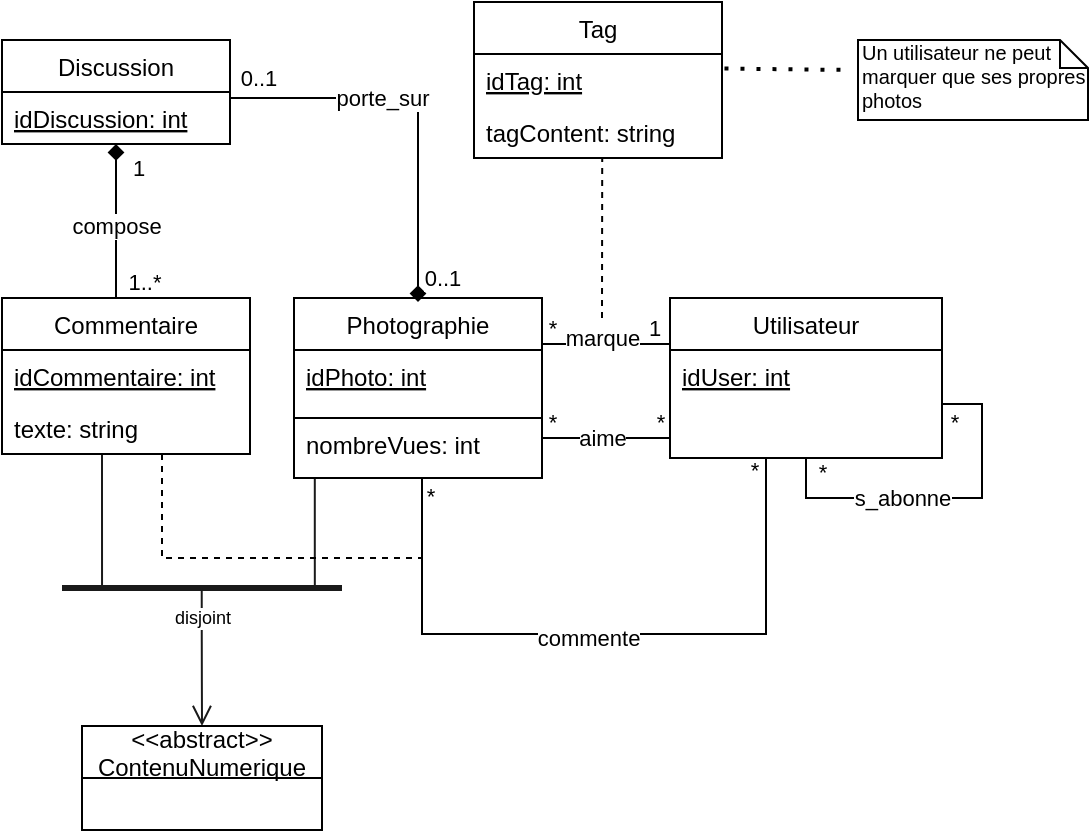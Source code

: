 <mxfile version="13.6.2" type="device"><diagram id="Ixzr-Ra1_6WMz24URvi_" name="Page-1"><mxGraphModel dx="434" dy="338" grid="1" gridSize="10" guides="1" tooltips="1" connect="1" arrows="1" fold="1" page="1" pageScale="1" pageWidth="1169" pageHeight="827" math="0" shadow="0"><root><mxCell id="0"/><mxCell id="1" parent="0"/><mxCell id="TZ5yOEpKgbxzlREyaMn_-51" style="edgeStyle=orthogonalEdgeStyle;rounded=0;orthogonalLoop=1;jettySize=auto;html=1;endArrow=none;endFill=0;" parent="1" edge="1"><mxGeometry relative="1" as="geometry"><mxPoint x="572" y="280" as="sourcePoint"/><mxPoint x="400" y="290" as="targetPoint"/><Array as="points"><mxPoint x="572" y="368"/><mxPoint x="400" y="368"/></Array></mxGeometry></mxCell><mxCell id="TZ5yOEpKgbxzlREyaMn_-52" value="commente" style="edgeLabel;html=1;align=center;verticalAlign=middle;resizable=0;points=[];" parent="TZ5yOEpKgbxzlREyaMn_-51" vertex="1" connectable="0"><mxGeometry x="0.084" relative="1" as="geometry"><mxPoint x="5.33" y="1.97" as="offset"/></mxGeometry></mxCell><mxCell id="TZ5yOEpKgbxzlREyaMn_-53" value="*" style="edgeLabel;html=1;align=center;verticalAlign=middle;resizable=0;points=[];" parent="TZ5yOEpKgbxzlREyaMn_-51" vertex="1" connectable="0"><mxGeometry x="-0.917" y="-1" relative="1" as="geometry"><mxPoint x="-5.03" y="-8" as="offset"/></mxGeometry></mxCell><mxCell id="TZ5yOEpKgbxzlREyaMn_-54" value="*" style="edgeLabel;html=1;align=center;verticalAlign=middle;resizable=0;points=[];" parent="TZ5yOEpKgbxzlREyaMn_-51" vertex="1" connectable="0"><mxGeometry x="0.909" y="1" relative="1" as="geometry"><mxPoint x="5" y="-7.21" as="offset"/></mxGeometry></mxCell><mxCell id="TZ5yOEpKgbxzlREyaMn_-5" value="Utilisateur" style="swimlane;fontStyle=0;childLayout=stackLayout;horizontal=1;startSize=26;fillColor=none;horizontalStack=0;resizeParent=1;resizeParentMax=0;resizeLast=0;collapsible=1;marginBottom=0;" parent="1" vertex="1"><mxGeometry x="524" y="200" width="136" height="80" as="geometry"/></mxCell><mxCell id="TZ5yOEpKgbxzlREyaMn_-6" value="idUser: int" style="text;strokeColor=none;fillColor=none;align=left;verticalAlign=top;spacingLeft=4;spacingRight=4;overflow=hidden;rotatable=0;points=[[0,0.5],[1,0.5]];portConstraint=eastwest;fontStyle=4" parent="TZ5yOEpKgbxzlREyaMn_-5" vertex="1"><mxGeometry y="26" width="136" height="54" as="geometry"/></mxCell><mxCell id="TZ5yOEpKgbxzlREyaMn_-40" style="edgeStyle=orthogonalEdgeStyle;rounded=0;orthogonalLoop=1;jettySize=auto;html=1;endArrow=none;endFill=0;" parent="TZ5yOEpKgbxzlREyaMn_-5" source="TZ5yOEpKgbxzlREyaMn_-5" target="TZ5yOEpKgbxzlREyaMn_-6" edge="1"><mxGeometry relative="1" as="geometry"/></mxCell><mxCell id="TZ5yOEpKgbxzlREyaMn_-42" value="*" style="edgeLabel;html=1;align=center;verticalAlign=middle;resizable=0;points=[];" parent="TZ5yOEpKgbxzlREyaMn_-40" vertex="1" connectable="0"><mxGeometry x="-0.924" relative="1" as="geometry"><mxPoint x="8" as="offset"/></mxGeometry></mxCell><mxCell id="TZ5yOEpKgbxzlREyaMn_-43" value="*" style="edgeLabel;html=1;align=center;verticalAlign=middle;resizable=0;points=[];" parent="TZ5yOEpKgbxzlREyaMn_-40" vertex="1" connectable="0"><mxGeometry x="0.935" relative="1" as="geometry"><mxPoint y="9" as="offset"/></mxGeometry></mxCell><mxCell id="TZ5yOEpKgbxzlREyaMn_-41" value="s_abonne" style="edgeLabel;html=1;align=center;verticalAlign=middle;resizable=0;points=[];" parent="TZ5yOEpKgbxzlREyaMn_-40" vertex="1" connectable="0"><mxGeometry x="-0.07" relative="1" as="geometry"><mxPoint x="-13.33" y="-0.03" as="offset"/></mxGeometry></mxCell><mxCell id="TZ5yOEpKgbxzlREyaMn_-22" style="edgeStyle=orthogonalEdgeStyle;rounded=0;orthogonalLoop=1;jettySize=auto;html=1;entryX=0;entryY=0.5;entryDx=0;entryDy=0;endArrow=none;endFill=0;" parent="1" edge="1"><mxGeometry relative="1" as="geometry"><mxPoint x="460" y="223" as="sourcePoint"/><mxPoint x="524" y="223" as="targetPoint"/></mxGeometry></mxCell><mxCell id="TZ5yOEpKgbxzlREyaMn_-24" value="marque" style="edgeLabel;html=1;align=center;verticalAlign=middle;resizable=0;points=[];" parent="TZ5yOEpKgbxzlREyaMn_-22" vertex="1" connectable="0"><mxGeometry x="0.284" relative="1" as="geometry"><mxPoint x="-10.95" y="-3" as="offset"/></mxGeometry></mxCell><mxCell id="TZ5yOEpKgbxzlREyaMn_-25" value="1" style="edgeLabel;html=1;align=center;verticalAlign=middle;resizable=0;points=[];" parent="TZ5yOEpKgbxzlREyaMn_-22" vertex="1" connectable="0"><mxGeometry x="0.729" relative="1" as="geometry"><mxPoint y="-8" as="offset"/></mxGeometry></mxCell><mxCell id="TZ5yOEpKgbxzlREyaMn_-26" value="*" style="edgeLabel;html=1;align=center;verticalAlign=middle;resizable=0;points=[];" parent="TZ5yOEpKgbxzlREyaMn_-22" vertex="1" connectable="0"><mxGeometry x="-0.865" relative="1" as="geometry"><mxPoint x="0.67" y="-8" as="offset"/></mxGeometry></mxCell><mxCell id="TZ5yOEpKgbxzlREyaMn_-23" style="edgeStyle=orthogonalEdgeStyle;rounded=0;orthogonalLoop=1;jettySize=auto;html=1;entryX=0;entryY=0.5;entryDx=0;entryDy=0;endArrow=none;endFill=0;" parent="1" edge="1"><mxGeometry relative="1" as="geometry"><mxPoint x="460" y="270" as="sourcePoint"/><mxPoint x="524" y="270" as="targetPoint"/></mxGeometry></mxCell><mxCell id="TZ5yOEpKgbxzlREyaMn_-27" value="aime" style="edgeLabel;html=1;align=center;verticalAlign=middle;resizable=0;points=[];" parent="TZ5yOEpKgbxzlREyaMn_-23" vertex="1" connectable="0"><mxGeometry x="-0.299" relative="1" as="geometry"><mxPoint x="7.71" as="offset"/></mxGeometry></mxCell><mxCell id="TZ5yOEpKgbxzlREyaMn_-28" value="*" style="edgeLabel;html=1;align=center;verticalAlign=middle;resizable=0;points=[];" parent="TZ5yOEpKgbxzlREyaMn_-23" vertex="1" connectable="0"><mxGeometry x="-0.835" y="1" relative="1" as="geometry"><mxPoint x="-1" y="-7" as="offset"/></mxGeometry></mxCell><mxCell id="TZ5yOEpKgbxzlREyaMn_-29" value="*" style="edgeLabel;html=1;align=center;verticalAlign=middle;resizable=0;points=[];" parent="TZ5yOEpKgbxzlREyaMn_-23" vertex="1" connectable="0"><mxGeometry x="0.823" y="1" relative="1" as="geometry"><mxPoint y="-7" as="offset"/></mxGeometry></mxCell><mxCell id="TZ5yOEpKgbxzlREyaMn_-85" style="edgeStyle=orthogonalEdgeStyle;rounded=0;orthogonalLoop=1;jettySize=auto;html=1;entryX=0.903;entryY=0.414;entryDx=0;entryDy=0;entryPerimeter=0;startArrow=none;startFill=0;endArrow=none;endFill=0;strokeColor=#1A1A1A;" parent="1" source="TZ5yOEpKgbxzlREyaMn_-1" target="TZ5yOEpKgbxzlREyaMn_-82" edge="1"><mxGeometry relative="1" as="geometry"><Array as="points"><mxPoint x="346" y="320"/></Array></mxGeometry></mxCell><mxCell id="TZ5yOEpKgbxzlREyaMn_-1" value="Photographie" style="swimlane;fontStyle=0;childLayout=stackLayout;horizontal=1;startSize=26;fillColor=none;horizontalStack=0;resizeParent=1;resizeParentMax=0;resizeLast=0;collapsible=1;marginBottom=0;" parent="1" vertex="1"><mxGeometry x="336" y="200" width="124" height="90" as="geometry"/></mxCell><mxCell id="TZ5yOEpKgbxzlREyaMn_-2" value="idPhoto: int" style="text;fillColor=none;align=left;verticalAlign=top;spacingLeft=4;spacingRight=4;overflow=hidden;rotatable=0;points=[[0,0.5],[1,0.5]];portConstraint=eastwest;fontStyle=4;strokeColor=#000000;" parent="TZ5yOEpKgbxzlREyaMn_-1" vertex="1"><mxGeometry y="26" width="124" height="34" as="geometry"/></mxCell><mxCell id="TZ5yOEpKgbxzlREyaMn_-46" value="nombreVues: int" style="text;strokeColor=none;fillColor=none;align=left;verticalAlign=top;spacingLeft=4;spacingRight=4;overflow=hidden;rotatable=0;points=[[0,0.5],[1,0.5]];portConstraint=eastwest;fontStyle=0" parent="TZ5yOEpKgbxzlREyaMn_-1" vertex="1"><mxGeometry y="60" width="124" height="30" as="geometry"/></mxCell><mxCell id="TZ5yOEpKgbxzlREyaMn_-19" value="" style="endArrow=none;dashed=1;html=1;entryX=0.517;entryY=1.008;entryDx=0;entryDy=0;entryPerimeter=0;" parent="1" target="TZ5yOEpKgbxzlREyaMn_-10" edge="1"><mxGeometry width="50" height="50" relative="1" as="geometry"><mxPoint x="490" y="210" as="sourcePoint"/><mxPoint x="491.824" y="138.13" as="targetPoint"/></mxGeometry></mxCell><mxCell id="TZ5yOEpKgbxzlREyaMn_-48" value="&lt;font color=&quot;#000000&quot; style=&quot;font-size: 10px&quot;&gt;Un utilisateur ne peut marquer que ses propres photos&lt;br style=&quot;font-size: 10px&quot;&gt;&lt;/font&gt;" style="shape=note;whiteSpace=wrap;html=1;size=14;verticalAlign=top;align=left;spacingTop=-6;labelBackgroundColor=none;strokeColor=#000000;strokeWidth=1;fontColor=#FF33FF;fontSize=10;" parent="1" vertex="1"><mxGeometry x="618" y="71" width="115" height="40" as="geometry"/></mxCell><mxCell id="TZ5yOEpKgbxzlREyaMn_-49" value="" style="endArrow=none;dashed=1;html=1;dashPattern=1 3;strokeWidth=2;exitX=1.01;exitY=0.28;exitDx=0;exitDy=0;exitPerimeter=0;" parent="1" source="TZ5yOEpKgbxzlREyaMn_-8" edge="1"><mxGeometry width="50" height="50" relative="1" as="geometry"><mxPoint x="558" y="52" as="sourcePoint"/><mxPoint x="615" y="86" as="targetPoint"/></mxGeometry></mxCell><mxCell id="TZ5yOEpKgbxzlREyaMn_-58" style="edgeStyle=orthogonalEdgeStyle;rounded=0;orthogonalLoop=1;jettySize=auto;html=1;endArrow=none;endFill=0;dashed=1;" parent="1" source="TZ5yOEpKgbxzlREyaMn_-55" edge="1"><mxGeometry relative="1" as="geometry"><mxPoint x="400" y="331" as="targetPoint"/><mxPoint x="270" y="331" as="sourcePoint"/><Array as="points"><mxPoint x="270" y="330"/><mxPoint x="400" y="330"/></Array></mxGeometry></mxCell><mxCell id="TZ5yOEpKgbxzlREyaMn_-62" style="edgeStyle=orthogonalEdgeStyle;rounded=0;orthogonalLoop=1;jettySize=auto;html=1;endArrow=diamond;endFill=1;" parent="1" edge="1"><mxGeometry relative="1" as="geometry"><mxPoint x="304" y="91" as="sourcePoint"/><mxPoint x="398" y="202" as="targetPoint"/><Array as="points"><mxPoint x="304" y="100"/><mxPoint x="398" y="100"/></Array></mxGeometry></mxCell><mxCell id="TZ5yOEpKgbxzlREyaMn_-64" value="0..1" style="edgeLabel;html=1;align=center;verticalAlign=middle;resizable=0;points=[];" parent="TZ5yOEpKgbxzlREyaMn_-62" vertex="1" connectable="0"><mxGeometry x="0.703" y="-2" relative="1" as="geometry"><mxPoint x="13.99" y="18.17" as="offset"/></mxGeometry></mxCell><mxCell id="TZ5yOEpKgbxzlREyaMn_-65" value="porte_sur" style="edgeLabel;html=1;align=center;verticalAlign=middle;resizable=0;points=[];" parent="TZ5yOEpKgbxzlREyaMn_-62" vertex="1" connectable="0"><mxGeometry x="-0.232" y="1" relative="1" as="geometry"><mxPoint x="6.14" y="0.97" as="offset"/></mxGeometry></mxCell><mxCell id="TZ5yOEpKgbxzlREyaMn_-66" value="0..1" style="edgeLabel;html=1;align=center;verticalAlign=middle;resizable=0;points=[];" parent="TZ5yOEpKgbxzlREyaMn_-62" vertex="1" connectable="0"><mxGeometry x="-0.739" y="1" relative="1" as="geometry"><mxPoint x="-3.93" y="-9" as="offset"/></mxGeometry></mxCell><mxCell id="TZ5yOEpKgbxzlREyaMn_-63" style="edgeStyle=orthogonalEdgeStyle;rounded=0;orthogonalLoop=1;jettySize=auto;html=1;entryX=0.5;entryY=0;entryDx=0;entryDy=0;endArrow=none;endFill=0;startArrow=diamond;startFill=1;" parent="1" source="TZ5yOEpKgbxzlREyaMn_-59" target="TZ5yOEpKgbxzlREyaMn_-55" edge="1"><mxGeometry relative="1" as="geometry"><Array as="points"><mxPoint x="247" y="200"/></Array></mxGeometry></mxCell><mxCell id="TZ5yOEpKgbxzlREyaMn_-68" value="1" style="edgeLabel;html=1;align=center;verticalAlign=middle;resizable=0;points=[];" parent="TZ5yOEpKgbxzlREyaMn_-63" vertex="1" connectable="0"><mxGeometry x="-0.656" relative="1" as="geometry"><mxPoint x="11" y="-2.57" as="offset"/></mxGeometry></mxCell><mxCell id="TZ5yOEpKgbxzlREyaMn_-69" value="1..*" style="edgeLabel;html=1;align=center;verticalAlign=middle;resizable=0;points=[];" parent="TZ5yOEpKgbxzlREyaMn_-63" vertex="1" connectable="0"><mxGeometry x="0.687" y="-1" relative="1" as="geometry"><mxPoint x="15" as="offset"/></mxGeometry></mxCell><mxCell id="TZ5yOEpKgbxzlREyaMn_-70" value="compose" style="edgeLabel;html=1;align=center;verticalAlign=middle;resizable=0;points=[];" parent="TZ5yOEpKgbxzlREyaMn_-63" vertex="1" connectable="0"><mxGeometry x="-0.208" relative="1" as="geometry"><mxPoint y="7.86" as="offset"/></mxGeometry></mxCell><mxCell id="TZ5yOEpKgbxzlREyaMn_-84" style="edgeStyle=orthogonalEdgeStyle;rounded=0;orthogonalLoop=1;jettySize=auto;html=1;startArrow=none;startFill=0;endArrow=none;endFill=0;strokeColor=#1A1A1A;entryX=0.143;entryY=0.5;entryDx=0;entryDy=0;entryPerimeter=0;" parent="1" source="TZ5yOEpKgbxzlREyaMn_-55" target="TZ5yOEpKgbxzlREyaMn_-82" edge="1"><mxGeometry relative="1" as="geometry"><Array as="points"><mxPoint x="240" y="290"/><mxPoint x="240" y="290"/></Array></mxGeometry></mxCell><mxCell id="TZ5yOEpKgbxzlREyaMn_-55" value="Commentaire" style="swimlane;fontStyle=0;childLayout=stackLayout;horizontal=1;startSize=26;fillColor=none;horizontalStack=0;resizeParent=1;resizeParentMax=0;resizeLast=0;collapsible=1;marginBottom=0;" parent="1" vertex="1"><mxGeometry x="190" y="200" width="124" height="78" as="geometry"/></mxCell><mxCell id="TZ5yOEpKgbxzlREyaMn_-56" value="idCommentaire: int" style="text;strokeColor=none;fillColor=none;align=left;verticalAlign=top;spacingLeft=4;spacingRight=4;overflow=hidden;rotatable=0;points=[[0,0.5],[1,0.5]];portConstraint=eastwest;fontStyle=4" parent="TZ5yOEpKgbxzlREyaMn_-55" vertex="1"><mxGeometry y="26" width="124" height="26" as="geometry"/></mxCell><mxCell id="TZ5yOEpKgbxzlREyaMn_-57" value="texte: string" style="text;strokeColor=none;fillColor=none;align=left;verticalAlign=top;spacingLeft=4;spacingRight=4;overflow=hidden;rotatable=0;points=[[0,0.5],[1,0.5]];portConstraint=eastwest;fontStyle=0" parent="TZ5yOEpKgbxzlREyaMn_-55" vertex="1"><mxGeometry y="52" width="124" height="26" as="geometry"/></mxCell><mxCell id="TZ5yOEpKgbxzlREyaMn_-7" value="Tag" style="swimlane;fontStyle=0;childLayout=stackLayout;horizontal=1;startSize=26;fillColor=none;horizontalStack=0;resizeParent=1;resizeParentMax=0;resizeLast=0;collapsible=1;marginBottom=0;" parent="1" vertex="1"><mxGeometry x="426" y="52" width="124" height="78" as="geometry"/></mxCell><mxCell id="TZ5yOEpKgbxzlREyaMn_-8" value="idTag: int" style="text;strokeColor=none;fillColor=none;align=left;verticalAlign=top;spacingLeft=4;spacingRight=4;overflow=hidden;rotatable=0;points=[[0,0.5],[1,0.5]];portConstraint=eastwest;fontStyle=4" parent="TZ5yOEpKgbxzlREyaMn_-7" vertex="1"><mxGeometry y="26" width="124" height="26" as="geometry"/></mxCell><mxCell id="TZ5yOEpKgbxzlREyaMn_-10" value="tagContent: string" style="text;strokeColor=none;fillColor=none;align=left;verticalAlign=top;spacingLeft=4;spacingRight=4;overflow=hidden;rotatable=0;points=[[0,0.5],[1,0.5]];portConstraint=eastwest;fontStyle=0" parent="TZ5yOEpKgbxzlREyaMn_-7" vertex="1"><mxGeometry y="52" width="124" height="26" as="geometry"/></mxCell><mxCell id="TZ5yOEpKgbxzlREyaMn_-82" value="" style="shape=line;html=1;strokeWidth=3;strokeColor=#1A1A1A;" parent="1" vertex="1"><mxGeometry x="220" y="340" width="140" height="10" as="geometry"/></mxCell><mxCell id="TZ5yOEpKgbxzlREyaMn_-83" value="" style="edgeStyle=orthogonalEdgeStyle;html=1;verticalAlign=bottom;endArrow=open;endSize=8;strokeColor=#1A1A1A;exitX=0.499;exitY=0.5;exitDx=0;exitDy=0;exitPerimeter=0;entryX=0.5;entryY=0;entryDx=0;entryDy=0;" parent="1" source="TZ5yOEpKgbxzlREyaMn_-82" target="TZ5yOEpKgbxzlREyaMn_-86" edge="1"><mxGeometry relative="1" as="geometry"><mxPoint x="310" y="400" as="targetPoint"/><Array as="points"/></mxGeometry></mxCell><mxCell id="V07_J4FEY4SyEzS0hK1R-9" value="disjoint" style="edgeLabel;html=1;align=center;verticalAlign=middle;resizable=0;points=[];fontSize=9;" parent="TZ5yOEpKgbxzlREyaMn_-83" vertex="1" connectable="0"><mxGeometry x="0.998" y="-21" relative="1" as="geometry"><mxPoint x="21.0" y="-54.12" as="offset"/></mxGeometry></mxCell><mxCell id="TZ5yOEpKgbxzlREyaMn_-59" value="Discussion" style="swimlane;fontStyle=0;childLayout=stackLayout;horizontal=1;startSize=26;fillColor=none;horizontalStack=0;resizeParent=1;resizeParentMax=0;resizeLast=0;collapsible=1;marginBottom=0;" parent="1" vertex="1"><mxGeometry x="190" y="71" width="114" height="52" as="geometry"/></mxCell><mxCell id="TZ5yOEpKgbxzlREyaMn_-60" value="idDiscussion: int" style="text;strokeColor=none;fillColor=none;align=left;verticalAlign=top;spacingLeft=4;spacingRight=4;overflow=hidden;rotatable=0;points=[[0,0.5],[1,0.5]];portConstraint=eastwest;fontStyle=4" parent="TZ5yOEpKgbxzlREyaMn_-59" vertex="1"><mxGeometry y="26" width="114" height="26" as="geometry"/></mxCell><mxCell id="TZ5yOEpKgbxzlREyaMn_-86" value="&lt;&lt;abstract&gt;&gt;&#10;ContenuNumerique" style="swimlane;fontStyle=0;childLayout=stackLayout;horizontal=1;startSize=26;fillColor=none;horizontalStack=0;resizeParent=1;resizeParentMax=0;resizeLast=0;collapsible=1;marginBottom=0;" parent="1" vertex="1"><mxGeometry x="230" y="414" width="120" height="52" as="geometry"/></mxCell></root></mxGraphModel></diagram></mxfile>